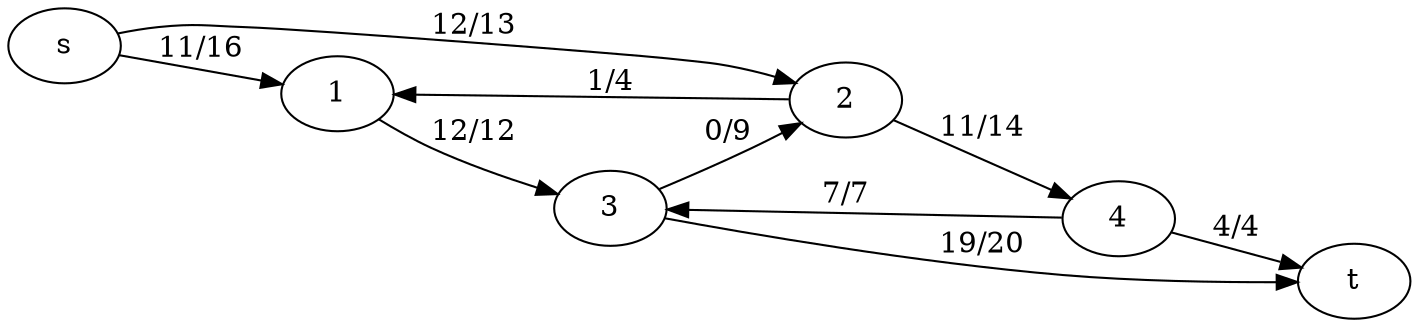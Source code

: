 digraph BST {
rankdir="LR";

s -> 1[label="11/16"];
s -> 2[label="12/13"];

1 -> 3[label="12/12"];

2 -> 1[label="1/4"];
2 -> 4[label="11/14"];

3 -> 2[label="0/9"];
3 -> t[label="19/20"];

4 -> 3[label="7/7"];
4 -> t[label="4/4"];

}
